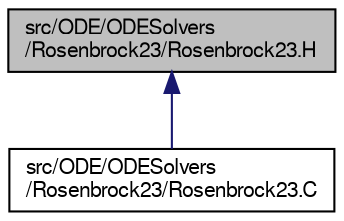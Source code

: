 digraph "src/ODE/ODESolvers/Rosenbrock23/Rosenbrock23.H"
{
  bgcolor="transparent";
  edge [fontname="FreeSans",fontsize="10",labelfontname="FreeSans",labelfontsize="10"];
  node [fontname="FreeSans",fontsize="10",shape=record];
  Node95 [label="src/ODE/ODESolvers\l/Rosenbrock23/Rosenbrock23.H",height=0.2,width=0.4,color="black", fillcolor="grey75", style="filled", fontcolor="black"];
  Node95 -> Node96 [dir="back",color="midnightblue",fontsize="10",style="solid",fontname="FreeSans"];
  Node96 [label="src/ODE/ODESolvers\l/Rosenbrock23/Rosenbrock23.C",height=0.2,width=0.4,color="black",URL="$a08330.html"];
}
